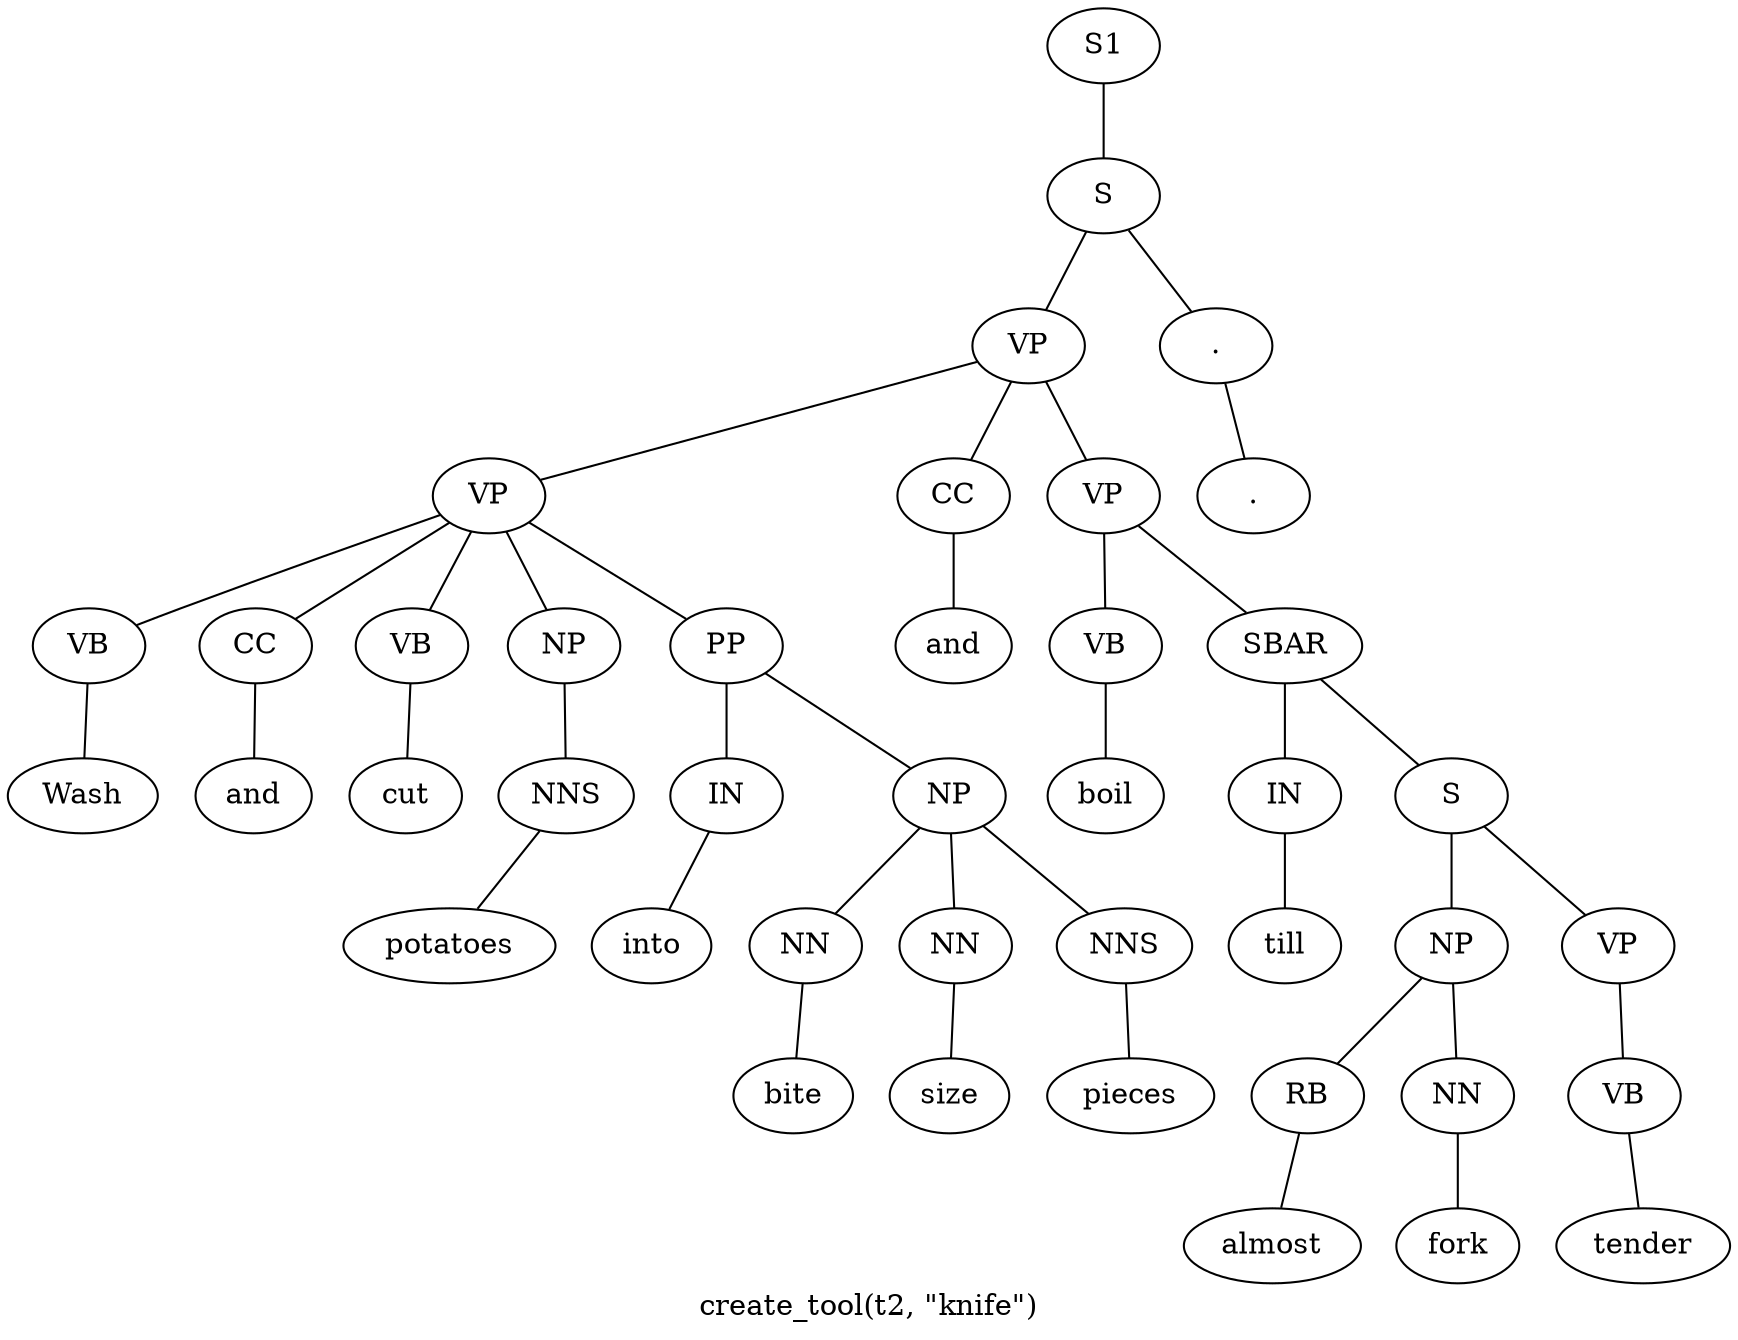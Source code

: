 graph SyntaxGraph {
	label = "create_tool(t2, \"knife\")";
	Node0 [label="S1"];
	Node1 [label="S"];
	Node2 [label="VP"];
	Node3 [label="VP"];
	Node4 [label="VB"];
	Node5 [label="Wash"];
	Node6 [label="CC"];
	Node7 [label="and"];
	Node8 [label="VB"];
	Node9 [label="cut"];
	Node10 [label="NP"];
	Node11 [label="NNS"];
	Node12 [label="potatoes"];
	Node13 [label="PP"];
	Node14 [label="IN"];
	Node15 [label="into"];
	Node16 [label="NP"];
	Node17 [label="NN"];
	Node18 [label="bite"];
	Node19 [label="NN"];
	Node20 [label="size"];
	Node21 [label="NNS"];
	Node22 [label="pieces"];
	Node23 [label="CC"];
	Node24 [label="and"];
	Node25 [label="VP"];
	Node26 [label="VB"];
	Node27 [label="boil"];
	Node28 [label="SBAR"];
	Node29 [label="IN"];
	Node30 [label="till"];
	Node31 [label="S"];
	Node32 [label="NP"];
	Node33 [label="RB"];
	Node34 [label="almost"];
	Node35 [label="NN"];
	Node36 [label="fork"];
	Node37 [label="VP"];
	Node38 [label="VB"];
	Node39 [label="tender"];
	Node40 [label="."];
	Node41 [label="."];

	Node0 -- Node1;
	Node1 -- Node2;
	Node1 -- Node40;
	Node2 -- Node3;
	Node2 -- Node23;
	Node2 -- Node25;
	Node3 -- Node4;
	Node3 -- Node6;
	Node3 -- Node8;
	Node3 -- Node10;
	Node3 -- Node13;
	Node4 -- Node5;
	Node6 -- Node7;
	Node8 -- Node9;
	Node10 -- Node11;
	Node11 -- Node12;
	Node13 -- Node14;
	Node13 -- Node16;
	Node14 -- Node15;
	Node16 -- Node17;
	Node16 -- Node19;
	Node16 -- Node21;
	Node17 -- Node18;
	Node19 -- Node20;
	Node21 -- Node22;
	Node23 -- Node24;
	Node25 -- Node26;
	Node25 -- Node28;
	Node26 -- Node27;
	Node28 -- Node29;
	Node28 -- Node31;
	Node29 -- Node30;
	Node31 -- Node32;
	Node31 -- Node37;
	Node32 -- Node33;
	Node32 -- Node35;
	Node33 -- Node34;
	Node35 -- Node36;
	Node37 -- Node38;
	Node38 -- Node39;
	Node40 -- Node41;
}